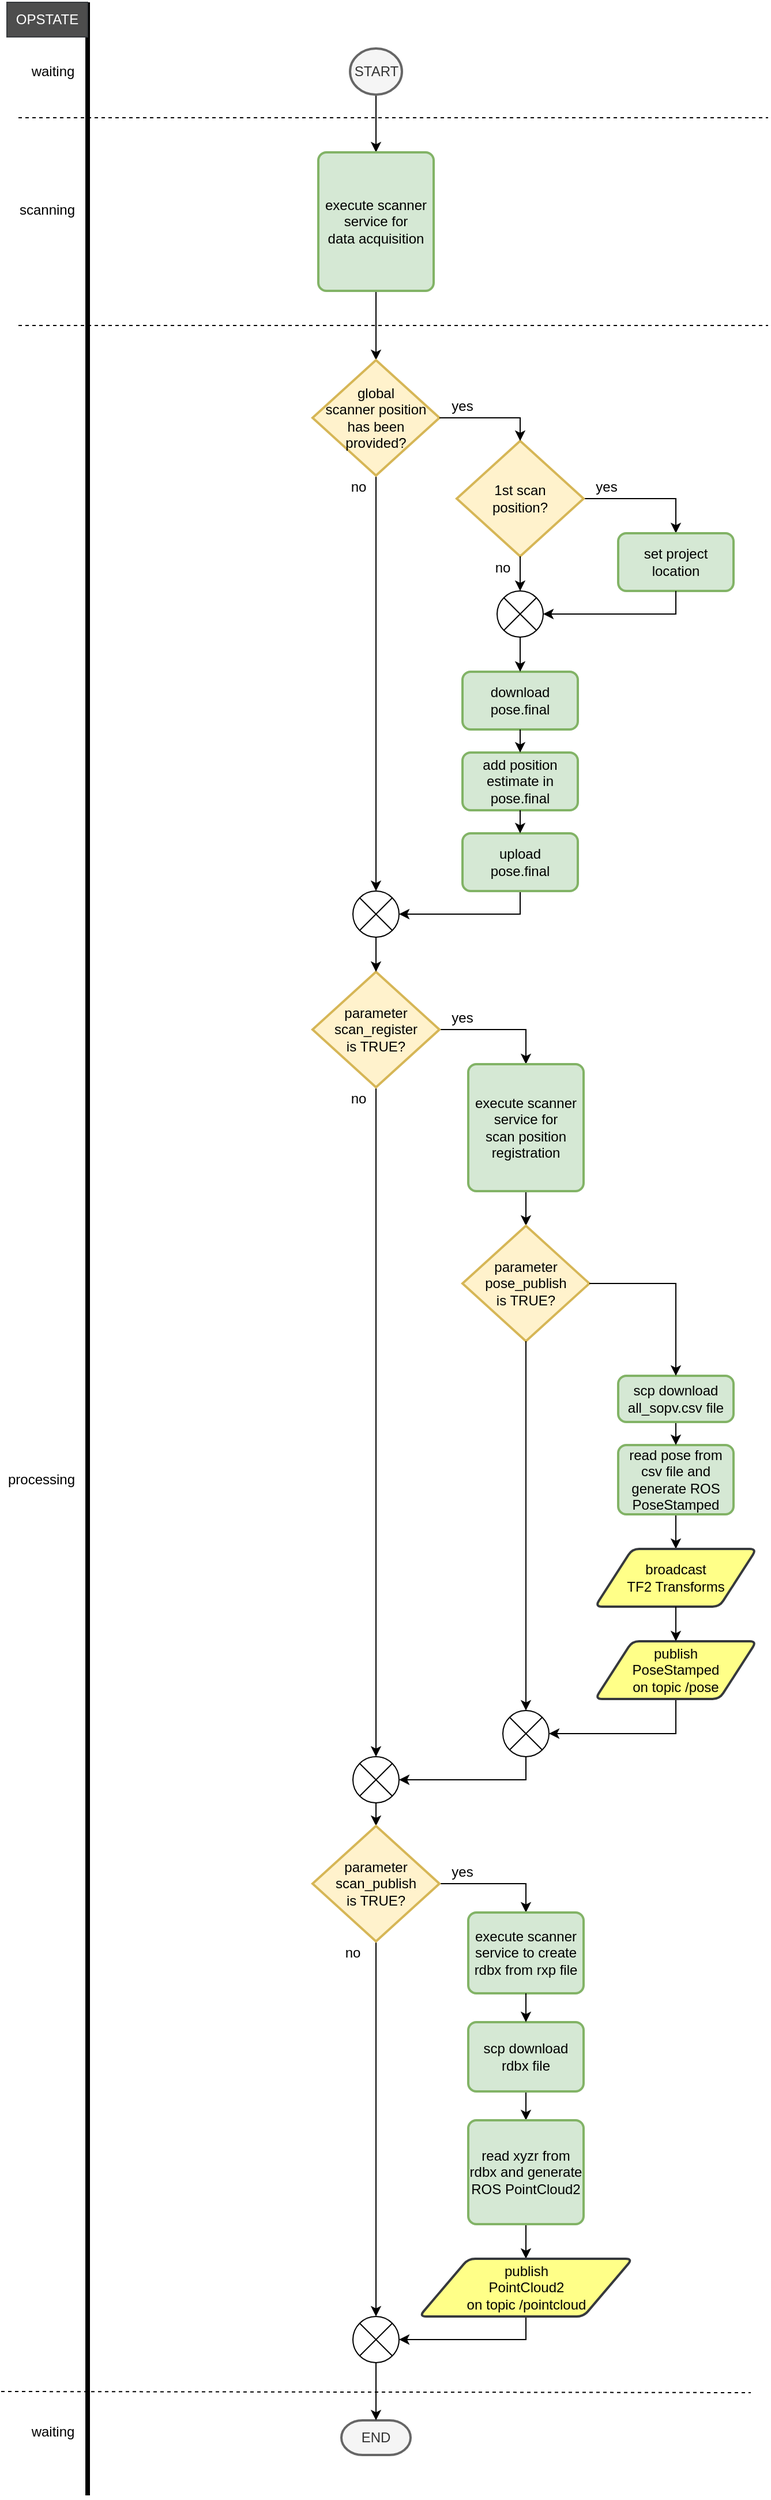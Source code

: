 <mxfile version="16.6.1" type="device"><diagram id="L-ac1V6uCMlE7A0UwQhm" name="Page-1"><mxGraphModel dx="1355" dy="1984" grid="1" gridSize="10" guides="1" tooltips="1" connect="1" arrows="1" fold="1" page="1" pageScale="1" pageWidth="850" pageHeight="1100" math="0" shadow="0"><root><mxCell id="0"/><mxCell id="1" parent="0"/><mxCell id="gOBOTy9Ccnl3EeP2-DtQ-20" style="edgeStyle=orthogonalEdgeStyle;rounded=0;orthogonalLoop=1;jettySize=auto;html=1;exitX=0.5;exitY=1;exitDx=0;exitDy=0;exitPerimeter=0;entryX=0.5;entryY=0;entryDx=0;entryDy=0;" parent="1" source="gOBOTy9Ccnl3EeP2-DtQ-2" target="gOBOTy9Ccnl3EeP2-DtQ-5" edge="1"><mxGeometry relative="1" as="geometry"><mxPoint x="420" y="-310" as="targetPoint"/></mxGeometry></mxCell><mxCell id="gOBOTy9Ccnl3EeP2-DtQ-22" style="edgeStyle=orthogonalEdgeStyle;rounded=0;orthogonalLoop=1;jettySize=auto;html=1;entryX=0.5;entryY=0;entryDx=0;entryDy=0;entryPerimeter=0;exitX=0.5;exitY=1;exitDx=0;exitDy=0;" parent="1" source="gOBOTy9Ccnl3EeP2-DtQ-5" target="nqqQM-Y9jwDl7XzDDWRx-6" edge="1"><mxGeometry relative="1" as="geometry"><mxPoint x="420" y="-20" as="targetPoint"/><mxPoint x="420" y="-190" as="sourcePoint"/></mxGeometry></mxCell><mxCell id="gOBOTy9Ccnl3EeP2-DtQ-5" value="&lt;div&gt;execute scanner service for &lt;br&gt;&lt;/div&gt;&lt;div&gt;data acquisition&lt;/div&gt;" style="rounded=1;whiteSpace=wrap;html=1;absoluteArcSize=1;arcSize=14;strokeWidth=2;fillColor=#d5e8d4;strokeColor=#82b366;" parent="1" vertex="1"><mxGeometry x="370" y="-310" width="100" height="120" as="geometry"/></mxCell><mxCell id="gOBOTy9Ccnl3EeP2-DtQ-6" value="" style="endArrow=none;html=1;strokeWidth=4;entryX=1;entryY=0;entryDx=0;entryDy=0;" parent="1" target="gOBOTy9Ccnl3EeP2-DtQ-68" edge="1"><mxGeometry width="50" height="50" relative="1" as="geometry"><mxPoint x="170" y="1720" as="sourcePoint"/><mxPoint x="170" y="110" as="targetPoint"/></mxGeometry></mxCell><mxCell id="gOBOTy9Ccnl3EeP2-DtQ-9" value="waiting" style="text;html=1;strokeColor=none;fillColor=none;align=center;verticalAlign=middle;whiteSpace=wrap;rounded=0;" parent="1" vertex="1"><mxGeometry x="120" y="-390" width="40" height="20" as="geometry"/></mxCell><mxCell id="gOBOTy9Ccnl3EeP2-DtQ-10" value="scanning" style="text;html=1;strokeColor=none;fillColor=none;align=center;verticalAlign=middle;whiteSpace=wrap;rounded=0;" parent="1" vertex="1"><mxGeometry x="110" y="-270" width="50" height="20" as="geometry"/></mxCell><mxCell id="gOBOTy9Ccnl3EeP2-DtQ-17" value="" style="endArrow=none;dashed=1;html=1;" parent="1" edge="1"><mxGeometry width="50" height="50" relative="1" as="geometry"><mxPoint x="110" y="-160" as="sourcePoint"/><mxPoint x="760" y="-160" as="targetPoint"/></mxGeometry></mxCell><mxCell id="gOBOTy9Ccnl3EeP2-DtQ-30" value="processing" style="text;html=1;strokeColor=none;fillColor=none;align=center;verticalAlign=middle;whiteSpace=wrap;rounded=0;" parent="1" vertex="1"><mxGeometry x="100" y="830" width="60" height="20" as="geometry"/></mxCell><mxCell id="gOBOTy9Ccnl3EeP2-DtQ-46" style="edgeStyle=orthogonalEdgeStyle;rounded=0;orthogonalLoop=1;jettySize=auto;html=1;exitX=1;exitY=0.5;exitDx=0;exitDy=0;exitPerimeter=0;entryX=0.5;entryY=0;entryDx=0;entryDy=0;" parent="1" source="gOBOTy9Ccnl3EeP2-DtQ-31" target="gOBOTy9Ccnl3EeP2-DtQ-33" edge="1"><mxGeometry relative="1" as="geometry"/></mxCell><mxCell id="gOBOTy9Ccnl3EeP2-DtQ-51" style="edgeStyle=orthogonalEdgeStyle;rounded=0;orthogonalLoop=1;jettySize=auto;html=1;exitX=0.5;exitY=1;exitDx=0;exitDy=0;exitPerimeter=0;entryX=0.5;entryY=0;entryDx=0;entryDy=0;entryPerimeter=0;" parent="1" source="gOBOTy9Ccnl3EeP2-DtQ-31" target="gOBOTy9Ccnl3EeP2-DtQ-50" edge="1"><mxGeometry relative="1" as="geometry"/></mxCell><mxCell id="gOBOTy9Ccnl3EeP2-DtQ-31" value="&lt;div&gt;parameter&lt;/div&gt;&lt;div&gt;scan_register&lt;/div&gt;&lt;div&gt;is TRUE?&lt;br&gt;&lt;/div&gt;" style="strokeWidth=2;html=1;shape=mxgraph.flowchart.decision;whiteSpace=wrap;fillColor=#fff2cc;strokeColor=#d6b656;" parent="1" vertex="1"><mxGeometry x="365" y="400" width="110" height="100" as="geometry"/></mxCell><mxCell id="gOBOTy9Ccnl3EeP2-DtQ-47" style="edgeStyle=orthogonalEdgeStyle;rounded=0;orthogonalLoop=1;jettySize=auto;html=1;exitX=0.5;exitY=1;exitDx=0;exitDy=0;entryX=0.5;entryY=0;entryDx=0;entryDy=0;entryPerimeter=0;fontStyle=1" parent="1" source="gOBOTy9Ccnl3EeP2-DtQ-33" target="cFyP6in5k9RO5lG8J_BP-3" edge="1"><mxGeometry relative="1" as="geometry"/></mxCell><mxCell id="gOBOTy9Ccnl3EeP2-DtQ-33" value="&lt;div&gt;&lt;br&gt;&lt;/div&gt;&lt;div&gt;execute scanner service for &lt;br&gt;&lt;/div&gt;&lt;div&gt;scan position registration&lt;/div&gt;&lt;div&gt;&lt;br&gt;&lt;/div&gt;" style="rounded=1;whiteSpace=wrap;html=1;absoluteArcSize=1;arcSize=14;strokeWidth=2;fillColor=#d5e8d4;strokeColor=#82b366;" parent="1" vertex="1"><mxGeometry x="500" y="480" width="100" height="110" as="geometry"/></mxCell><mxCell id="gOBOTy9Ccnl3EeP2-DtQ-49" style="edgeStyle=orthogonalEdgeStyle;rounded=0;orthogonalLoop=1;jettySize=auto;html=1;exitX=0.5;exitY=1;exitDx=0;exitDy=0;entryX=0.5;entryY=0;entryDx=0;entryDy=0;" parent="1" source="gOBOTy9Ccnl3EeP2-DtQ-36" target="gOBOTy9Ccnl3EeP2-DtQ-65" edge="1"><mxGeometry relative="1" as="geometry"><mxPoint x="680" y="890" as="targetPoint"/></mxGeometry></mxCell><mxCell id="gOBOTy9Ccnl3EeP2-DtQ-36" value="&lt;div&gt;read pose from &lt;br&gt;&lt;/div&gt;&lt;div&gt;csv file and generate ROS PoseStamped&lt;br&gt;&lt;/div&gt;" style="rounded=1;whiteSpace=wrap;html=1;absoluteArcSize=1;arcSize=14;strokeWidth=2;fillColor=#d5e8d4;strokeColor=#82b366;" parent="1" vertex="1"><mxGeometry x="630" y="810" width="100" height="60" as="geometry"/></mxCell><mxCell id="gOBOTy9Ccnl3EeP2-DtQ-52" style="edgeStyle=orthogonalEdgeStyle;rounded=0;orthogonalLoop=1;jettySize=auto;html=1;exitX=0.5;exitY=1;exitDx=0;exitDy=0;entryX=1;entryY=0.5;entryDx=0;entryDy=0;entryPerimeter=0;startArrow=none;" parent="1" source="xyYQIE-iPK5eJU6V7Ysw-1" target="cFyP6in5k9RO5lG8J_BP-6" edge="1"><mxGeometry relative="1" as="geometry"><mxPoint x="550" y="1030" as="sourcePoint"/></mxGeometry></mxCell><mxCell id="gOBOTy9Ccnl3EeP2-DtQ-48" style="edgeStyle=orthogonalEdgeStyle;rounded=0;orthogonalLoop=1;jettySize=auto;html=1;exitX=0.5;exitY=1;exitDx=0;exitDy=0;entryX=0.5;entryY=0;entryDx=0;entryDy=0;" parent="1" source="gOBOTy9Ccnl3EeP2-DtQ-38" target="gOBOTy9Ccnl3EeP2-DtQ-36" edge="1"><mxGeometry relative="1" as="geometry"/></mxCell><mxCell id="gOBOTy9Ccnl3EeP2-DtQ-38" value="&lt;div&gt;scp download &lt;br&gt;&lt;/div&gt;&lt;div&gt;all_sopv.csv file&lt;br&gt;&lt;/div&gt;" style="rounded=1;whiteSpace=wrap;html=1;absoluteArcSize=1;arcSize=14;strokeWidth=2;fillColor=#d5e8d4;strokeColor=#82b366;" parent="1" vertex="1"><mxGeometry x="630" y="750" width="100" height="40" as="geometry"/></mxCell><mxCell id="gOBOTy9Ccnl3EeP2-DtQ-41" value="waiting" style="text;html=1;strokeColor=none;fillColor=none;align=center;verticalAlign=middle;whiteSpace=wrap;rounded=0;" parent="1" vertex="1"><mxGeometry x="120" y="1655" width="40" height="20" as="geometry"/></mxCell><mxCell id="gOBOTy9Ccnl3EeP2-DtQ-57" style="edgeStyle=orthogonalEdgeStyle;rounded=0;orthogonalLoop=1;jettySize=auto;html=1;exitX=0.5;exitY=1;exitDx=0;exitDy=0;exitPerimeter=0;entryX=0.5;entryY=0;entryDx=0;entryDy=0;entryPerimeter=0;" parent="1" source="gOBOTy9Ccnl3EeP2-DtQ-50" target="j9sZOLSrZTKuUTgRmyyJ-9" edge="1"><mxGeometry relative="1" as="geometry"/></mxCell><mxCell id="gOBOTy9Ccnl3EeP2-DtQ-50" value="" style="verticalLabelPosition=bottom;verticalAlign=top;html=1;shape=mxgraph.flowchart.or;" parent="1" vertex="1"><mxGeometry x="400" y="1080" width="40" height="40" as="geometry"/></mxCell><mxCell id="gOBOTy9Ccnl3EeP2-DtQ-53" value="" style="endArrow=none;dashed=1;html=1;" parent="1" edge="1"><mxGeometry width="50" height="50" relative="1" as="geometry"><mxPoint x="95" y="1630" as="sourcePoint"/><mxPoint x="745" y="1631" as="targetPoint"/></mxGeometry></mxCell><mxCell id="gOBOTy9Ccnl3EeP2-DtQ-55" value="END" style="strokeWidth=2;html=1;shape=mxgraph.flowchart.terminator;whiteSpace=wrap;fillColor=#f5f5f5;strokeColor=#666666;fontColor=#333333;" parent="1" vertex="1"><mxGeometry x="390" y="1655" width="60" height="30" as="geometry"/></mxCell><mxCell id="gOBOTy9Ccnl3EeP2-DtQ-2" value="START" style="strokeWidth=2;html=1;shape=mxgraph.flowchart.start_2;whiteSpace=wrap;fillColor=#f5f5f5;strokeColor=#666666;fontColor=#333333;" parent="1" vertex="1"><mxGeometry x="397.5" y="-400" width="45" height="40" as="geometry"/></mxCell><mxCell id="gOBOTy9Ccnl3EeP2-DtQ-60" value="" style="endArrow=none;dashed=1;html=1;" parent="1" edge="1"><mxGeometry width="50" height="50" relative="1" as="geometry"><mxPoint x="110" y="-340" as="sourcePoint"/><mxPoint x="760" y="-340" as="targetPoint"/></mxGeometry></mxCell><mxCell id="gOBOTy9Ccnl3EeP2-DtQ-65" value="&lt;div&gt;broadcast&lt;/div&gt;&lt;div&gt;TF2 Transforms&lt;br&gt;&lt;/div&gt;" style="shape=parallelogram;html=1;strokeWidth=2;perimeter=parallelogramPerimeter;whiteSpace=wrap;rounded=1;arcSize=12;size=0.23;fillColor=#ffff88;strokeColor=#36393d;" parent="1" vertex="1"><mxGeometry x="610" y="900" width="140" height="50" as="geometry"/></mxCell><mxCell id="gOBOTy9Ccnl3EeP2-DtQ-68" value="OPSTATE" style="rounded=0;whiteSpace=wrap;html=1;strokeColor=#36393d;fillColor=#4D4D4D;fontColor=#FFFFFF;" parent="1" vertex="1"><mxGeometry x="100" y="-440" width="70" height="30" as="geometry"/></mxCell><mxCell id="nqqQM-Y9jwDl7XzDDWRx-1" value="add position estimate in pose.final" style="rounded=1;whiteSpace=wrap;html=1;absoluteArcSize=1;arcSize=14;strokeWidth=2;fillColor=#d5e8d4;strokeColor=#82b366;" parent="1" vertex="1"><mxGeometry x="495" y="210" width="100" height="50" as="geometry"/></mxCell><mxCell id="nqqQM-Y9jwDl7XzDDWRx-4" style="edgeStyle=orthogonalEdgeStyle;rounded=0;orthogonalLoop=1;jettySize=auto;html=1;exitX=1;exitY=0.5;exitDx=0;exitDy=0;exitPerimeter=0;startArrow=none;entryX=0.5;entryY=0;entryDx=0;entryDy=0;" parent="1" source="nqqQM-Y9jwDl7XzDDWRx-17" target="nqqQM-Y9jwDl7XzDDWRx-19" edge="1"><mxGeometry relative="1" as="geometry"><mxPoint x="545" y="-60" as="targetPoint"/></mxGeometry></mxCell><mxCell id="nqqQM-Y9jwDl7XzDDWRx-5" style="edgeStyle=orthogonalEdgeStyle;rounded=0;orthogonalLoop=1;jettySize=auto;html=1;exitX=0.5;exitY=1;exitDx=0;exitDy=0;exitPerimeter=0;" parent="1" source="nqqQM-Y9jwDl7XzDDWRx-6" target="nqqQM-Y9jwDl7XzDDWRx-10" edge="1"><mxGeometry relative="1" as="geometry"><mxPoint x="420" y="520" as="targetPoint"/></mxGeometry></mxCell><mxCell id="nqqQM-Y9jwDl7XzDDWRx-6" value="&lt;div&gt;global &lt;br&gt;&lt;/div&gt;&lt;div&gt;scanner position has been&lt;/div&gt;&lt;div&gt;provided?&lt;/div&gt;" style="strokeWidth=2;html=1;shape=mxgraph.flowchart.decision;whiteSpace=wrap;fillColor=#fff2cc;strokeColor=#d6b656;" parent="1" vertex="1"><mxGeometry x="365" y="-130" width="110" height="100" as="geometry"/></mxCell><mxCell id="nqqQM-Y9jwDl7XzDDWRx-9" style="edgeStyle=orthogonalEdgeStyle;rounded=0;orthogonalLoop=1;jettySize=auto;html=1;exitX=0.5;exitY=1;exitDx=0;exitDy=0;entryX=1;entryY=0.5;entryDx=0;entryDy=0;entryPerimeter=0;" parent="1" source="nqqQM-Y9jwDl7XzDDWRx-14" target="nqqQM-Y9jwDl7XzDDWRx-10" edge="1"><mxGeometry relative="1" as="geometry"><mxPoint x="550" y="480" as="sourcePoint"/><mxPoint x="470" y="565" as="targetPoint"/><Array as="points"><mxPoint x="545" y="350"/></Array></mxGeometry></mxCell><mxCell id="nqqQM-Y9jwDl7XzDDWRx-10" value="" style="verticalLabelPosition=bottom;verticalAlign=top;html=1;shape=mxgraph.flowchart.or;" parent="1" vertex="1"><mxGeometry x="400" y="330" width="40" height="40" as="geometry"/></mxCell><mxCell id="nqqQM-Y9jwDl7XzDDWRx-12" style="edgeStyle=orthogonalEdgeStyle;rounded=0;orthogonalLoop=1;jettySize=auto;html=1;exitX=0.5;exitY=1;exitDx=0;exitDy=0;exitPerimeter=0;entryX=0.5;entryY=0;entryDx=0;entryDy=0;entryPerimeter=0;" parent="1" source="nqqQM-Y9jwDl7XzDDWRx-10" edge="1" target="gOBOTy9Ccnl3EeP2-DtQ-31"><mxGeometry relative="1" as="geometry"><mxPoint x="430" y="480" as="sourcePoint"/><mxPoint x="420" y="400" as="targetPoint"/></mxGeometry></mxCell><mxCell id="nqqQM-Y9jwDl7XzDDWRx-13" value="&lt;div&gt;download&lt;/div&gt;&lt;div&gt;pose.final&lt;br&gt;&lt;/div&gt;" style="rounded=1;whiteSpace=wrap;html=1;absoluteArcSize=1;arcSize=14;strokeWidth=2;fillColor=#d5e8d4;strokeColor=#82b366;" parent="1" vertex="1"><mxGeometry x="495" y="140" width="100" height="50" as="geometry"/></mxCell><mxCell id="nqqQM-Y9jwDl7XzDDWRx-14" value="&lt;div&gt;upload&lt;/div&gt;&lt;div&gt;pose.final&lt;br&gt;&lt;/div&gt;" style="rounded=1;whiteSpace=wrap;html=1;absoluteArcSize=1;arcSize=14;strokeWidth=2;fillColor=#d5e8d4;strokeColor=#82b366;" parent="1" vertex="1"><mxGeometry x="495" y="280" width="100" height="50" as="geometry"/></mxCell><mxCell id="nqqQM-Y9jwDl7XzDDWRx-15" style="edgeStyle=orthogonalEdgeStyle;rounded=0;orthogonalLoop=1;jettySize=auto;html=1;exitX=0.5;exitY=1;exitDx=0;exitDy=0;entryX=0.5;entryY=0;entryDx=0;entryDy=0;" parent="1" source="nqqQM-Y9jwDl7XzDDWRx-13" target="nqqQM-Y9jwDl7XzDDWRx-1" edge="1"><mxGeometry relative="1" as="geometry"><mxPoint x="430" y="410" as="sourcePoint"/><mxPoint x="545" y="190" as="targetPoint"/></mxGeometry></mxCell><mxCell id="nqqQM-Y9jwDl7XzDDWRx-16" style="edgeStyle=orthogonalEdgeStyle;rounded=0;orthogonalLoop=1;jettySize=auto;html=1;exitX=0.5;exitY=1;exitDx=0;exitDy=0;entryX=0.5;entryY=0;entryDx=0;entryDy=0;" parent="1" source="nqqQM-Y9jwDl7XzDDWRx-1" target="nqqQM-Y9jwDl7XzDDWRx-14" edge="1"><mxGeometry relative="1" as="geometry"><mxPoint x="440" y="420" as="sourcePoint"/><mxPoint x="545" y="270" as="targetPoint"/></mxGeometry></mxCell><mxCell id="nqqQM-Y9jwDl7XzDDWRx-17" value="&lt;div&gt;1st scan &lt;br&gt;&lt;/div&gt;&lt;div&gt;position?&lt;/div&gt;" style="strokeWidth=2;html=1;shape=mxgraph.flowchart.decision;whiteSpace=wrap;fillColor=#fff2cc;strokeColor=#d6b656;" parent="1" vertex="1"><mxGeometry x="490" y="-60" width="110" height="100" as="geometry"/></mxCell><mxCell id="nqqQM-Y9jwDl7XzDDWRx-19" value="set project location" style="rounded=1;whiteSpace=wrap;html=1;absoluteArcSize=1;arcSize=14;strokeWidth=2;fillColor=#d5e8d4;strokeColor=#82b366;" parent="1" vertex="1"><mxGeometry x="630" y="20" width="100" height="50" as="geometry"/></mxCell><mxCell id="nqqQM-Y9jwDl7XzDDWRx-20" value="" style="verticalLabelPosition=bottom;verticalAlign=top;html=1;shape=mxgraph.flowchart.or;" parent="1" vertex="1"><mxGeometry x="525" y="70" width="40" height="40" as="geometry"/></mxCell><mxCell id="nqqQM-Y9jwDl7XzDDWRx-21" value="" style="endArrow=classic;html=1;exitX=1;exitY=0.5;exitDx=0;exitDy=0;exitPerimeter=0;entryX=0.5;entryY=0;entryDx=0;entryDy=0;entryPerimeter=0;rounded=0;" parent="1" source="nqqQM-Y9jwDl7XzDDWRx-6" target="nqqQM-Y9jwDl7XzDDWRx-17" edge="1"><mxGeometry width="50" height="50" relative="1" as="geometry"><mxPoint x="400" y="140" as="sourcePoint"/><mxPoint x="450" y="90" as="targetPoint"/><Array as="points"><mxPoint x="545" y="-80"/></Array></mxGeometry></mxCell><mxCell id="nqqQM-Y9jwDl7XzDDWRx-22" value="" style="endArrow=classic;html=1;rounded=0;entryX=1;entryY=0.5;entryDx=0;entryDy=0;entryPerimeter=0;exitX=0.5;exitY=1;exitDx=0;exitDy=0;" parent="1" source="nqqQM-Y9jwDl7XzDDWRx-19" target="nqqQM-Y9jwDl7XzDDWRx-20" edge="1"><mxGeometry width="50" height="50" relative="1" as="geometry"><mxPoint x="680" y="60" as="sourcePoint"/><mxPoint x="570" y="100" as="targetPoint"/><Array as="points"><mxPoint x="680" y="90"/></Array></mxGeometry></mxCell><mxCell id="nqqQM-Y9jwDl7XzDDWRx-23" value="" style="endArrow=classic;html=1;exitX=0.5;exitY=1;exitDx=0;exitDy=0;exitPerimeter=0;" parent="1" source="nqqQM-Y9jwDl7XzDDWRx-17" target="nqqQM-Y9jwDl7XzDDWRx-20" edge="1"><mxGeometry width="50" height="50" relative="1" as="geometry"><mxPoint x="400" y="140" as="sourcePoint"/><mxPoint x="450" y="90" as="targetPoint"/></mxGeometry></mxCell><mxCell id="nqqQM-Y9jwDl7XzDDWRx-24" value="" style="endArrow=classic;html=1;exitX=0.5;exitY=1;exitDx=0;exitDy=0;exitPerimeter=0;entryX=0.5;entryY=0;entryDx=0;entryDy=0;" parent="1" source="nqqQM-Y9jwDl7XzDDWRx-20" target="nqqQM-Y9jwDl7XzDDWRx-13" edge="1"><mxGeometry width="50" height="50" relative="1" as="geometry"><mxPoint x="400" y="140" as="sourcePoint"/><mxPoint x="450" y="90" as="targetPoint"/></mxGeometry></mxCell><mxCell id="nqqQM-Y9jwDl7XzDDWRx-26" value="yes" style="text;html=1;strokeColor=none;fillColor=none;align=center;verticalAlign=middle;whiteSpace=wrap;rounded=0;" parent="1" vertex="1"><mxGeometry x="475" y="430" width="40" height="20" as="geometry"/></mxCell><mxCell id="nqqQM-Y9jwDl7XzDDWRx-27" value="yes" style="text;html=1;strokeColor=none;fillColor=none;align=center;verticalAlign=middle;whiteSpace=wrap;rounded=0;" parent="1" vertex="1"><mxGeometry x="600" y="-30" width="40" height="20" as="geometry"/></mxCell><mxCell id="nqqQM-Y9jwDl7XzDDWRx-28" value="yes" style="text;html=1;strokeColor=none;fillColor=none;align=center;verticalAlign=middle;whiteSpace=wrap;rounded=0;" parent="1" vertex="1"><mxGeometry x="475" y="-100" width="40" height="20" as="geometry"/></mxCell><mxCell id="nqqQM-Y9jwDl7XzDDWRx-29" value="no" style="text;html=1;strokeColor=none;fillColor=none;align=center;verticalAlign=middle;whiteSpace=wrap;rounded=0;" parent="1" vertex="1"><mxGeometry x="385" y="-30" width="40" height="20" as="geometry"/></mxCell><mxCell id="nqqQM-Y9jwDl7XzDDWRx-30" value="no" style="text;html=1;strokeColor=none;fillColor=none;align=center;verticalAlign=middle;whiteSpace=wrap;rounded=0;" parent="1" vertex="1"><mxGeometry x="510" y="40" width="40" height="20" as="geometry"/></mxCell><mxCell id="nqqQM-Y9jwDl7XzDDWRx-32" value="no" style="text;html=1;strokeColor=none;fillColor=none;align=center;verticalAlign=middle;whiteSpace=wrap;rounded=0;" parent="1" vertex="1"><mxGeometry x="385" y="500" width="40" height="20" as="geometry"/></mxCell><mxCell id="xyYQIE-iPK5eJU6V7Ysw-1" value="&lt;div&gt;publish&lt;/div&gt;&lt;div&gt;PoseStamped &lt;br&gt;&lt;/div&gt;&lt;div&gt;on topic /pose&lt;br&gt;&lt;/div&gt;" style="shape=parallelogram;html=1;strokeWidth=2;perimeter=parallelogramPerimeter;whiteSpace=wrap;rounded=1;arcSize=12;size=0.23;fillColor=#ffff88;strokeColor=#36393d;" parent="1" vertex="1"><mxGeometry x="610" y="980" width="140" height="50" as="geometry"/></mxCell><mxCell id="xyYQIE-iPK5eJU6V7Ysw-2" style="edgeStyle=orthogonalEdgeStyle;rounded=0;orthogonalLoop=1;jettySize=auto;html=1;exitX=0.5;exitY=1;exitDx=0;exitDy=0;entryX=0.5;entryY=0;entryDx=0;entryDy=0;" parent="1" source="gOBOTy9Ccnl3EeP2-DtQ-65" target="xyYQIE-iPK5eJU6V7Ysw-1" edge="1"><mxGeometry relative="1" as="geometry"><mxPoint x="690" y="910" as="targetPoint"/><mxPoint x="690" y="880" as="sourcePoint"/></mxGeometry></mxCell><mxCell id="j9sZOLSrZTKuUTgRmyyJ-5" style="edgeStyle=orthogonalEdgeStyle;rounded=0;orthogonalLoop=1;jettySize=auto;html=1;exitX=0.5;exitY=1;exitDx=0;exitDy=0;entryX=0.5;entryY=0;entryDx=0;entryDy=0;" parent="1" source="j9sZOLSrZTKuUTgRmyyJ-6" target="j9sZOLSrZTKuUTgRmyyJ-11" edge="1"><mxGeometry relative="1" as="geometry"/></mxCell><mxCell id="j9sZOLSrZTKuUTgRmyyJ-6" value="&lt;div&gt;scp download &lt;br&gt;&lt;/div&gt;&lt;div&gt;rdbx file&lt;br&gt;&lt;/div&gt;" style="rounded=1;whiteSpace=wrap;html=1;absoluteArcSize=1;arcSize=14;strokeWidth=2;fillColor=#d5e8d4;strokeColor=#82b366;" parent="1" vertex="1"><mxGeometry x="500" y="1310" width="100" height="60" as="geometry"/></mxCell><mxCell id="j9sZOLSrZTKuUTgRmyyJ-7" style="edgeStyle=orthogonalEdgeStyle;rounded=0;orthogonalLoop=1;jettySize=auto;html=1;exitX=1;exitY=0.5;exitDx=0;exitDy=0;exitPerimeter=0;entryX=0.5;entryY=0;entryDx=0;entryDy=0;" parent="1" source="j9sZOLSrZTKuUTgRmyyJ-9" target="cFyP6in5k9RO5lG8J_BP-1" edge="1"><mxGeometry relative="1" as="geometry"/></mxCell><mxCell id="j9sZOLSrZTKuUTgRmyyJ-8" style="edgeStyle=orthogonalEdgeStyle;rounded=0;orthogonalLoop=1;jettySize=auto;html=1;exitX=0.5;exitY=1;exitDx=0;exitDy=0;exitPerimeter=0;" parent="1" source="j9sZOLSrZTKuUTgRmyyJ-9" target="j9sZOLSrZTKuUTgRmyyJ-13" edge="1"><mxGeometry relative="1" as="geometry"><mxPoint x="420" y="1605" as="targetPoint"/><mxPoint x="420" y="1335" as="sourcePoint"/></mxGeometry></mxCell><mxCell id="j9sZOLSrZTKuUTgRmyyJ-9" value="&lt;div&gt;parameter&lt;/div&gt;&lt;div&gt;scan_publish&lt;/div&gt;&lt;div&gt;is TRUE?&lt;br&gt;&lt;/div&gt;" style="strokeWidth=2;html=1;shape=mxgraph.flowchart.decision;whiteSpace=wrap;fillColor=#fff2cc;strokeColor=#d6b656;" parent="1" vertex="1"><mxGeometry x="365" y="1140" width="110" height="100" as="geometry"/></mxCell><mxCell id="j9sZOLSrZTKuUTgRmyyJ-10" style="edgeStyle=orthogonalEdgeStyle;rounded=0;orthogonalLoop=1;jettySize=auto;html=1;exitX=0.5;exitY=1;exitDx=0;exitDy=0;entryX=0.5;entryY=0;entryDx=0;entryDy=0;" parent="1" source="j9sZOLSrZTKuUTgRmyyJ-11" target="j9sZOLSrZTKuUTgRmyyJ-14" edge="1"><mxGeometry relative="1" as="geometry"><mxPoint x="550" y="1505" as="targetPoint"/></mxGeometry></mxCell><mxCell id="j9sZOLSrZTKuUTgRmyyJ-11" value="&lt;div&gt;read xyzr from rdbx and generate&lt;br&gt;&lt;/div&gt;&lt;div&gt;ROS PointCloud2&lt;br&gt;&lt;/div&gt;" style="rounded=1;whiteSpace=wrap;html=1;absoluteArcSize=1;arcSize=14;strokeWidth=2;fillColor=#d5e8d4;strokeColor=#82b366;" parent="1" vertex="1"><mxGeometry x="500" y="1395" width="100" height="90" as="geometry"/></mxCell><mxCell id="j9sZOLSrZTKuUTgRmyyJ-12" style="edgeStyle=orthogonalEdgeStyle;rounded=0;orthogonalLoop=1;jettySize=auto;html=1;exitX=0.5;exitY=1;exitDx=0;exitDy=0;entryX=1;entryY=0.5;entryDx=0;entryDy=0;entryPerimeter=0;" parent="1" source="j9sZOLSrZTKuUTgRmyyJ-14" target="j9sZOLSrZTKuUTgRmyyJ-13" edge="1"><mxGeometry relative="1" as="geometry"><mxPoint x="550" y="1505" as="sourcePoint"/><mxPoint x="470" y="1650" as="targetPoint"/><Array as="points"><mxPoint x="550" y="1555"/><mxPoint x="550" y="1585"/></Array></mxGeometry></mxCell><mxCell id="j9sZOLSrZTKuUTgRmyyJ-13" value="" style="verticalLabelPosition=bottom;verticalAlign=top;html=1;shape=mxgraph.flowchart.or;" parent="1" vertex="1"><mxGeometry x="400" y="1565" width="40" height="40" as="geometry"/></mxCell><mxCell id="j9sZOLSrZTKuUTgRmyyJ-14" value="&lt;div&gt;publish&lt;/div&gt;&lt;div&gt;PointCloud2&lt;/div&gt;&lt;div&gt;on topic /pointcloud&lt;br&gt;&lt;/div&gt;" style="shape=parallelogram;html=1;strokeWidth=2;perimeter=parallelogramPerimeter;whiteSpace=wrap;rounded=1;arcSize=12;size=0.23;fillColor=#ffff88;strokeColor=#36393d;" parent="1" vertex="1"><mxGeometry x="457.5" y="1515" width="185" height="50" as="geometry"/></mxCell><mxCell id="j9sZOLSrZTKuUTgRmyyJ-15" value="yes" style="text;html=1;strokeColor=none;fillColor=none;align=center;verticalAlign=middle;whiteSpace=wrap;rounded=0;" parent="1" vertex="1"><mxGeometry x="475" y="1170" width="40" height="20" as="geometry"/></mxCell><mxCell id="j9sZOLSrZTKuUTgRmyyJ-16" value="no" style="text;html=1;strokeColor=none;fillColor=none;align=center;verticalAlign=middle;whiteSpace=wrap;rounded=0;" parent="1" vertex="1"><mxGeometry x="380" y="1240" width="40" height="20" as="geometry"/></mxCell><mxCell id="j9sZOLSrZTKuUTgRmyyJ-17" value="" style="endArrow=classic;html=1;rounded=0;exitX=0.5;exitY=1;exitDx=0;exitDy=0;exitPerimeter=0;entryX=0.5;entryY=0;entryDx=0;entryDy=0;entryPerimeter=0;" parent="1" source="j9sZOLSrZTKuUTgRmyyJ-13" target="gOBOTy9Ccnl3EeP2-DtQ-55" edge="1"><mxGeometry width="50" height="50" relative="1" as="geometry"><mxPoint x="350" y="1465" as="sourcePoint"/><mxPoint x="400" y="1415" as="targetPoint"/></mxGeometry></mxCell><mxCell id="cFyP6in5k9RO5lG8J_BP-1" value="&lt;div&gt;execute scanner service to create rdbx from rxp file&lt;/div&gt;" style="rounded=1;whiteSpace=wrap;html=1;absoluteArcSize=1;arcSize=14;strokeWidth=2;fillColor=#d5e8d4;strokeColor=#82b366;" vertex="1" parent="1"><mxGeometry x="500" y="1215" width="100" height="70" as="geometry"/></mxCell><mxCell id="cFyP6in5k9RO5lG8J_BP-2" style="edgeStyle=orthogonalEdgeStyle;rounded=0;orthogonalLoop=1;jettySize=auto;html=1;exitX=0.5;exitY=1;exitDx=0;exitDy=0;entryX=0.5;entryY=0;entryDx=0;entryDy=0;" edge="1" parent="1" source="cFyP6in5k9RO5lG8J_BP-1" target="j9sZOLSrZTKuUTgRmyyJ-6"><mxGeometry relative="1" as="geometry"><mxPoint x="690" y="1800" as="sourcePoint"/><mxPoint x="550" y="1320" as="targetPoint"/></mxGeometry></mxCell><mxCell id="cFyP6in5k9RO5lG8J_BP-3" value="&lt;div&gt;parameter&lt;/div&gt;&lt;div&gt;pose_publish&lt;/div&gt;&lt;div&gt;is TRUE?&lt;br&gt;&lt;/div&gt;" style="strokeWidth=2;html=1;shape=mxgraph.flowchart.decision;whiteSpace=wrap;fillColor=#fff2cc;strokeColor=#d6b656;" vertex="1" parent="1"><mxGeometry x="495" y="620" width="110" height="100" as="geometry"/></mxCell><mxCell id="cFyP6in5k9RO5lG8J_BP-4" style="edgeStyle=orthogonalEdgeStyle;rounded=0;orthogonalLoop=1;jettySize=auto;html=1;exitX=1;exitY=0.5;exitDx=0;exitDy=0;entryX=0.5;entryY=0;entryDx=0;entryDy=0;exitPerimeter=0;" edge="1" parent="1" source="cFyP6in5k9RO5lG8J_BP-3" target="gOBOTy9Ccnl3EeP2-DtQ-38"><mxGeometry relative="1" as="geometry"><mxPoint x="560" y="600" as="sourcePoint"/><mxPoint x="560" y="630" as="targetPoint"/></mxGeometry></mxCell><mxCell id="cFyP6in5k9RO5lG8J_BP-5" style="edgeStyle=orthogonalEdgeStyle;rounded=0;orthogonalLoop=1;jettySize=auto;html=1;exitX=0.5;exitY=1;exitDx=0;exitDy=0;entryX=0.5;entryY=0;entryDx=0;entryDy=0;entryPerimeter=0;exitPerimeter=0;" edge="1" parent="1" source="cFyP6in5k9RO5lG8J_BP-3" target="cFyP6in5k9RO5lG8J_BP-6"><mxGeometry relative="1" as="geometry"><mxPoint x="570" y="610" as="sourcePoint"/><mxPoint x="570" y="640" as="targetPoint"/><Array as="points"/></mxGeometry></mxCell><mxCell id="cFyP6in5k9RO5lG8J_BP-6" value="" style="verticalLabelPosition=bottom;verticalAlign=top;html=1;shape=mxgraph.flowchart.or;" vertex="1" parent="1"><mxGeometry x="530" y="1040" width="40" height="40" as="geometry"/></mxCell><mxCell id="cFyP6in5k9RO5lG8J_BP-8" style="edgeStyle=orthogonalEdgeStyle;rounded=0;orthogonalLoop=1;jettySize=auto;html=1;entryX=1;entryY=0.5;entryDx=0;entryDy=0;entryPerimeter=0;startArrow=none;exitX=0.5;exitY=1;exitDx=0;exitDy=0;exitPerimeter=0;" edge="1" parent="1" source="cFyP6in5k9RO5lG8J_BP-6" target="gOBOTy9Ccnl3EeP2-DtQ-50"><mxGeometry relative="1" as="geometry"><mxPoint x="550" y="1060" as="sourcePoint"/><mxPoint x="580" y="1050" as="targetPoint"/><Array as="points"><mxPoint x="550" y="1100"/></Array></mxGeometry></mxCell></root></mxGraphModel></diagram></mxfile>